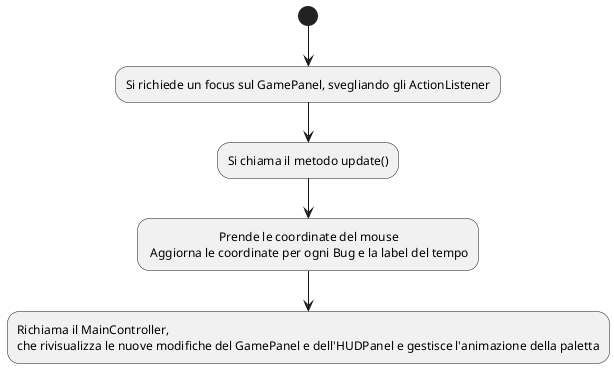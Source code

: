 @startuml
'https://plantuml.com/activity-diagram-beta

(*)  --> "Si richiede un focus sul GamePanel, svegliando gli ActionListener"
--> "Si chiama il metodo update()"
-->"                       Prende le coordinate del mouse \n Aggiorna le coordinate per ogni Bug e la label del tempo"
-->"Richiama il MainController, \nche rivisualizza le nuove modifiche del GamePanel e dell'HUDPanel e gestisce l'animazione della paletta"


@enduml
